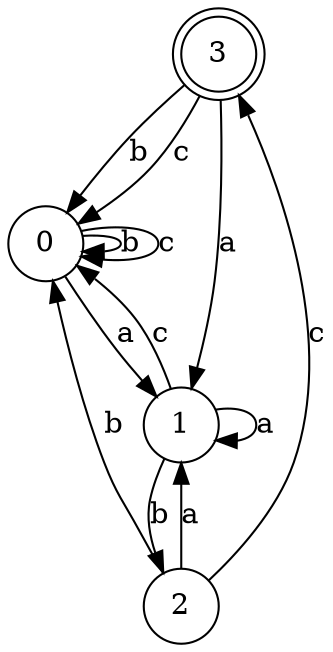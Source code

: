 digraph { 
node [shape = doublecircle]; 3 node [shape = circle]; 
0 -> 1 [ label="a", weigth="0.6"]; 
0 -> 0 [ label="b", weigth="0.6"]; 
0 -> 0 [ label="c", weigth="0.6"]; 
1 -> 2 [ label="b", weigth="0.6"]; 
1 -> 1 [ label="a", weigth="0.6"]; 
1 -> 0 [ label="c", weigth="0.6"]; 
2 -> 3 [ label="c", weigth="0.6"]; 
2 -> 1 [ label="a", weigth="0.6"]; 
2 -> 0 [ label="b", weigth="0.6"]; 
3 -> 1 [ label="a", weigth="0.6"]; 
3 -> 0 [ label="b", weigth="0.6"]; 
3 -> 0 [ label="c", weigth="0.6"]; 
}
